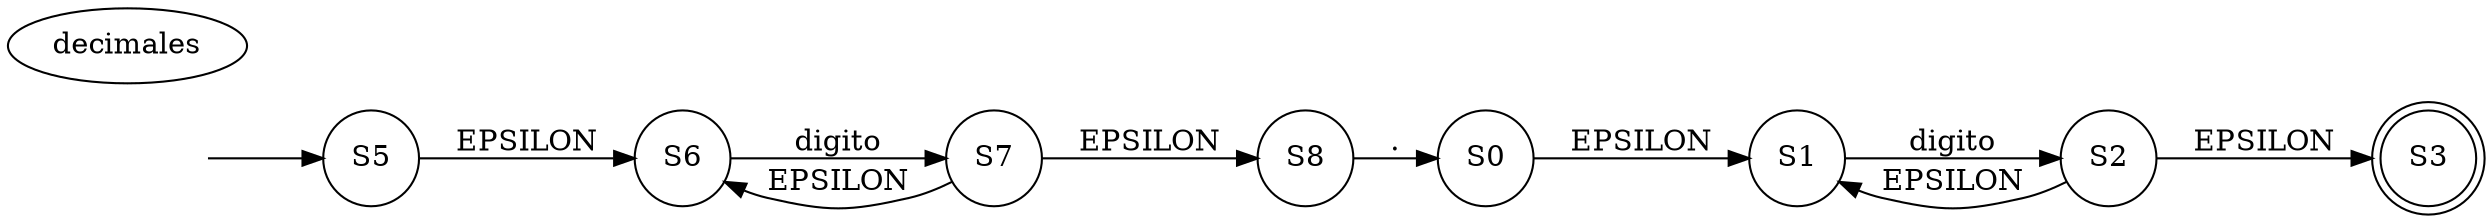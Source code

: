 digraph AFND{
rankdir=LR;
nFlecha[label="flecha" color="white" fontcolor="white"]
nIdentificador [label="decimales"];
n5 [label="S5" shape=circle]
n6 [label="S6" shape=circle]
n7 [label="S7" shape=circle]
n8 [label="S8" shape=circle]
n0 [label="S0" shape=circle]
n1 [label="S1" shape=circle]
n2 [label="S2" shape=circle]
n3 [label="S3" shape=doublecircle]
nFlecha->n5
n5->n6[label="EPSILON"];
n6->n7[label="digito"];
n7->n8[label="EPSILON"];
n7->n6[label="EPSILON"];
n8->n0[label="."];
n0->n1[label="EPSILON"];
n1->n2[label="digito"];
n2->n3[label="EPSILON"];
n2->n1[label="EPSILON"];

}